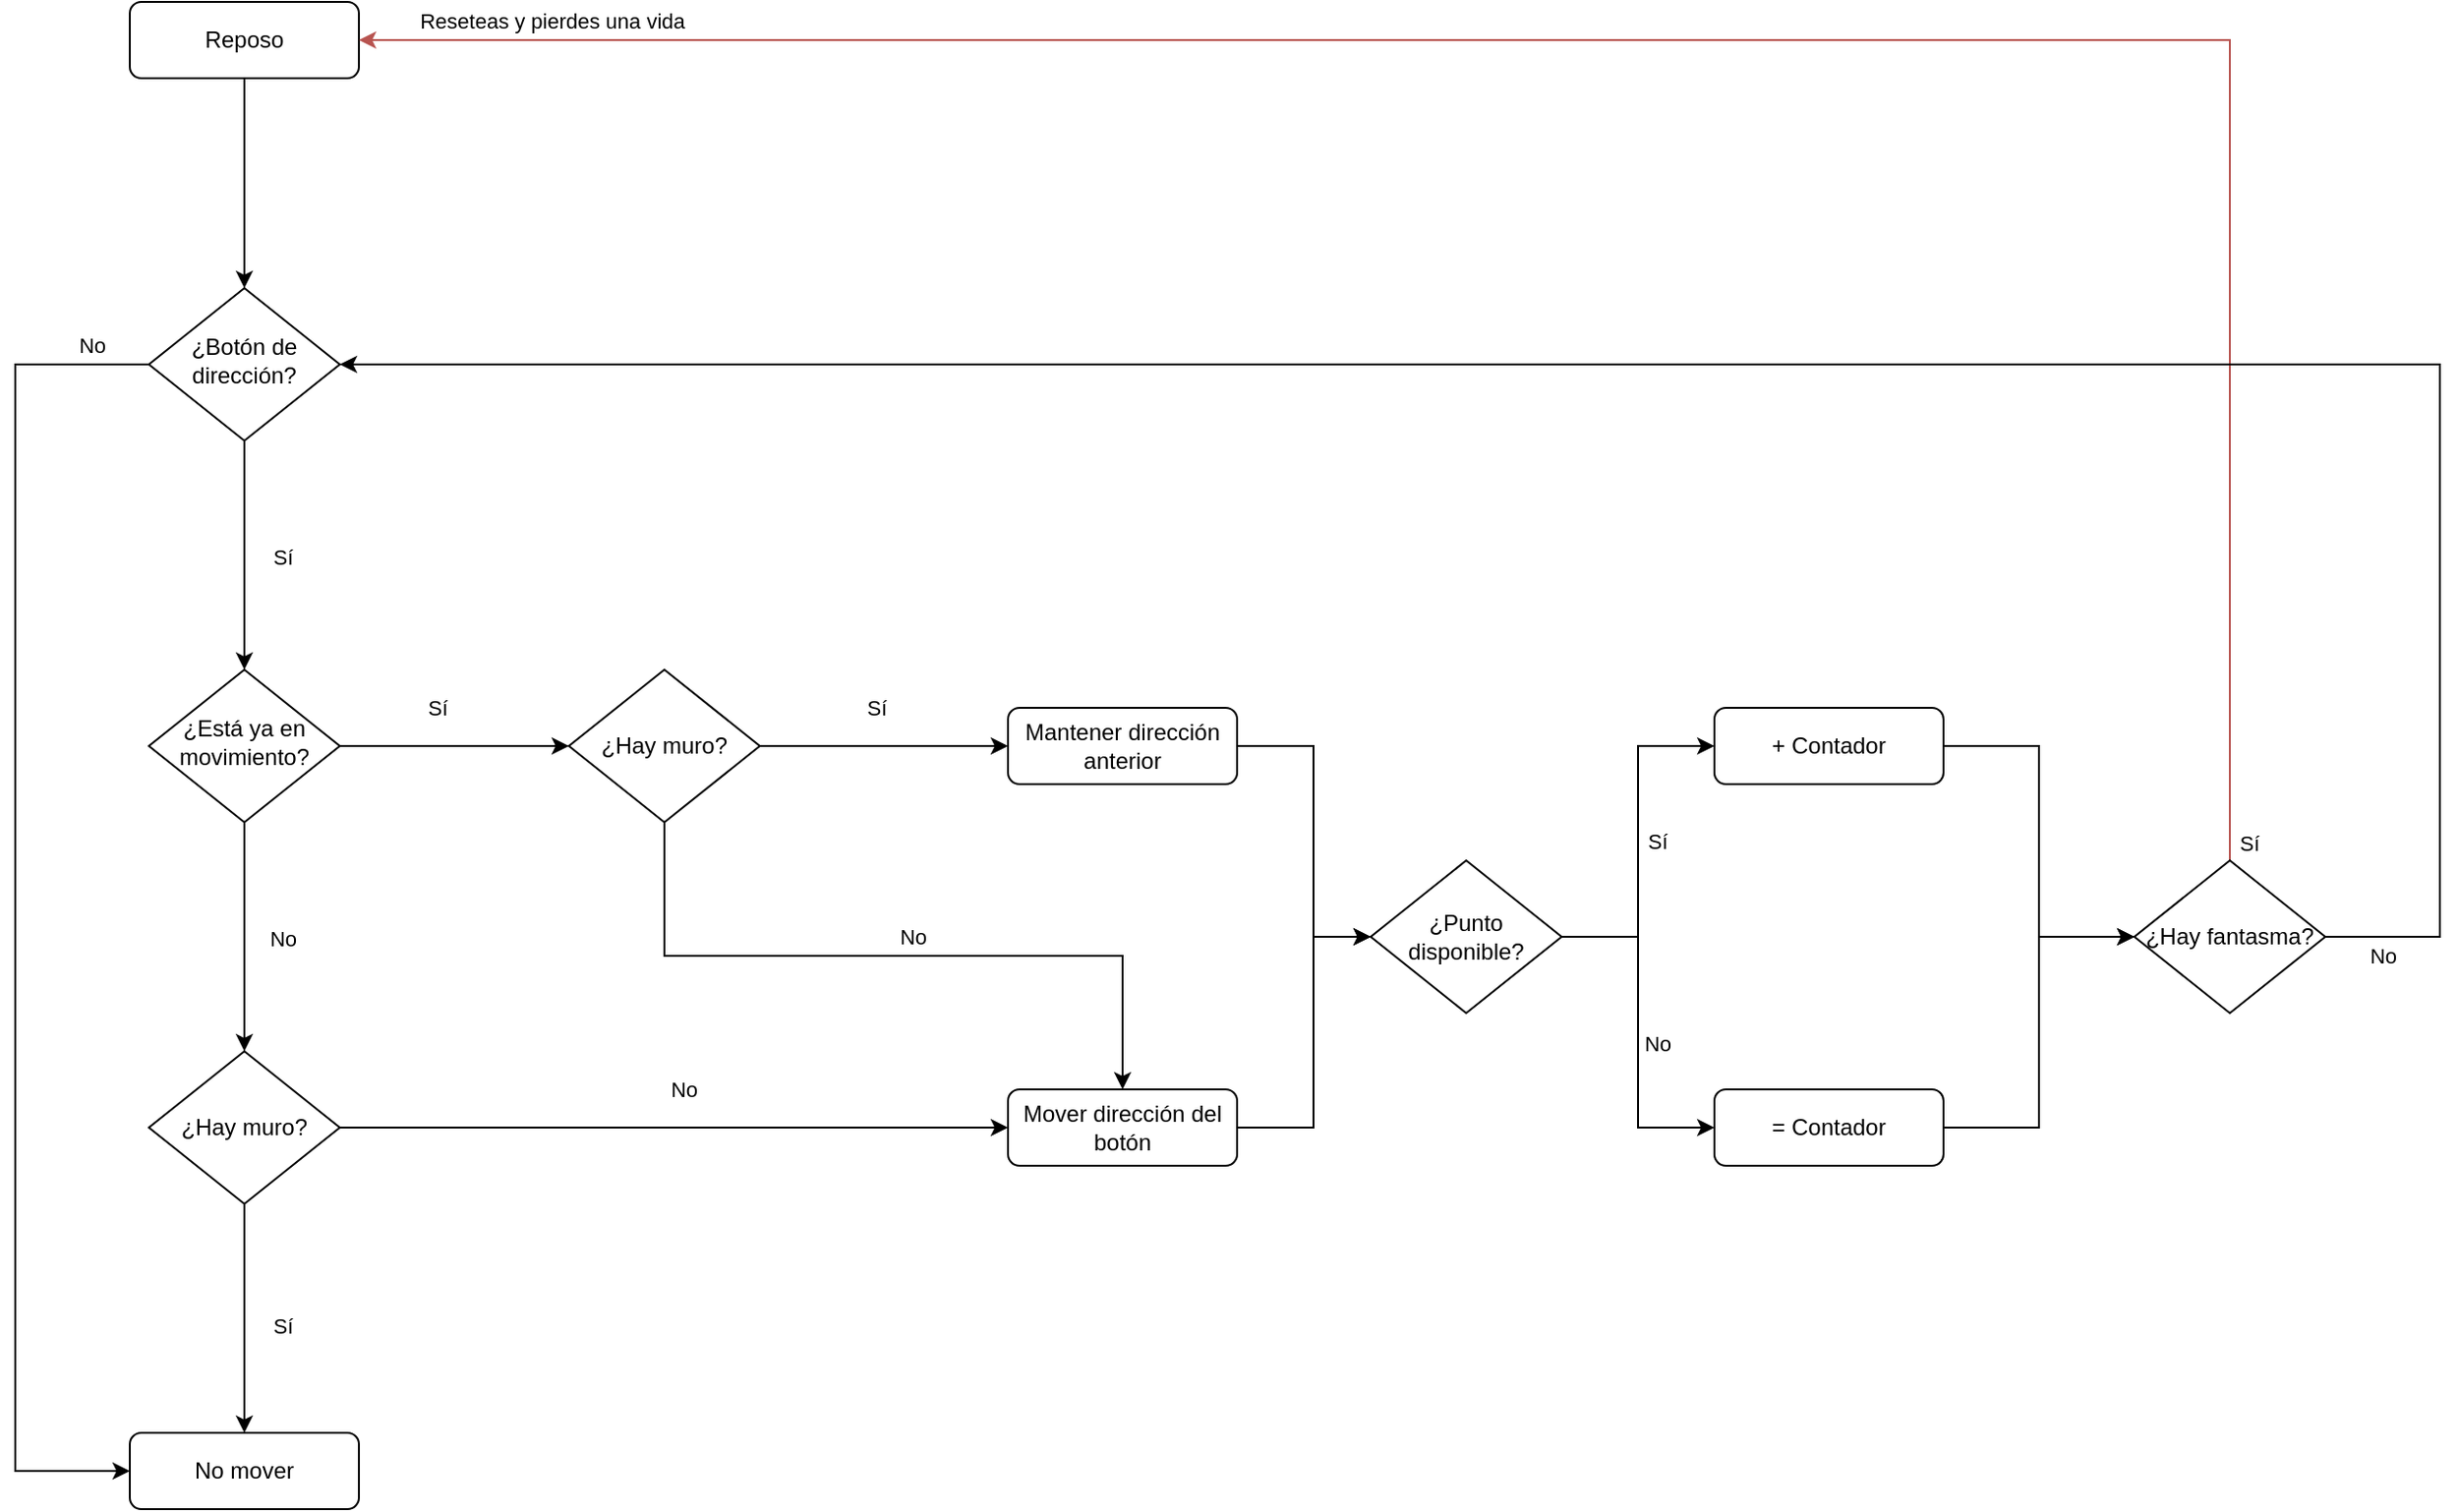 <mxfile version="24.8.4">
  <diagram id="C5RBs43oDa-KdzZeNtuy" name="Page-1">
    <mxGraphModel dx="1615" dy="875" grid="1" gridSize="10" guides="1" tooltips="1" connect="1" arrows="1" fold="1" page="1" pageScale="1" pageWidth="1654" pageHeight="1169" math="0" shadow="0">
      <root>
        <mxCell id="WIyWlLk6GJQsqaUBKTNV-0" />
        <mxCell id="WIyWlLk6GJQsqaUBKTNV-1" parent="WIyWlLk6GJQsqaUBKTNV-0" />
        <mxCell id="iAaCRggJzsT1VxWrFZey-20" style="edgeStyle=orthogonalEdgeStyle;rounded=0;orthogonalLoop=1;jettySize=auto;html=1;entryX=0.5;entryY=0;entryDx=0;entryDy=0;" edge="1" parent="WIyWlLk6GJQsqaUBKTNV-1" source="iAaCRggJzsT1VxWrFZey-1" target="iAaCRggJzsT1VxWrFZey-2">
          <mxGeometry relative="1" as="geometry" />
        </mxCell>
        <mxCell id="iAaCRggJzsT1VxWrFZey-1" value="Reposo" style="rounded=1;whiteSpace=wrap;html=1;fontSize=12;glass=0;strokeWidth=1;shadow=0;" vertex="1" parent="WIyWlLk6GJQsqaUBKTNV-1">
          <mxGeometry x="140" y="50" width="120" height="40" as="geometry" />
        </mxCell>
        <mxCell id="iAaCRggJzsT1VxWrFZey-21" style="edgeStyle=orthogonalEdgeStyle;rounded=0;orthogonalLoop=1;jettySize=auto;html=1;" edge="1" parent="WIyWlLk6GJQsqaUBKTNV-1" source="iAaCRggJzsT1VxWrFZey-2" target="iAaCRggJzsT1VxWrFZey-3">
          <mxGeometry relative="1" as="geometry" />
        </mxCell>
        <mxCell id="iAaCRggJzsT1VxWrFZey-31" value="Sí" style="edgeLabel;html=1;align=center;verticalAlign=middle;resizable=0;points=[];" vertex="1" connectable="0" parent="iAaCRggJzsT1VxWrFZey-21">
          <mxGeometry x="-0.045" y="-2" relative="1" as="geometry">
            <mxPoint x="22" y="3" as="offset" />
          </mxGeometry>
        </mxCell>
        <mxCell id="iAaCRggJzsT1VxWrFZey-29" style="edgeStyle=orthogonalEdgeStyle;rounded=0;orthogonalLoop=1;jettySize=auto;html=1;exitX=0;exitY=0.5;exitDx=0;exitDy=0;entryX=0;entryY=0.5;entryDx=0;entryDy=0;" edge="1" parent="WIyWlLk6GJQsqaUBKTNV-1" source="iAaCRggJzsT1VxWrFZey-2" target="iAaCRggJzsT1VxWrFZey-5">
          <mxGeometry relative="1" as="geometry">
            <Array as="points">
              <mxPoint x="80" y="240" />
              <mxPoint x="80" y="820" />
            </Array>
          </mxGeometry>
        </mxCell>
        <mxCell id="iAaCRggJzsT1VxWrFZey-30" value="No" style="edgeLabel;html=1;align=center;verticalAlign=middle;resizable=0;points=[];" vertex="1" connectable="0" parent="iAaCRggJzsT1VxWrFZey-29">
          <mxGeometry x="-0.356" y="-4" relative="1" as="geometry">
            <mxPoint x="44" y="-169" as="offset" />
          </mxGeometry>
        </mxCell>
        <mxCell id="iAaCRggJzsT1VxWrFZey-2" value="¿Botón de dirección?" style="rhombus;whiteSpace=wrap;html=1;shadow=0;fontFamily=Helvetica;fontSize=12;align=center;strokeWidth=1;spacing=6;spacingTop=-4;" vertex="1" parent="WIyWlLk6GJQsqaUBKTNV-1">
          <mxGeometry x="150" y="200" width="100" height="80" as="geometry" />
        </mxCell>
        <mxCell id="iAaCRggJzsT1VxWrFZey-24" style="edgeStyle=orthogonalEdgeStyle;rounded=0;orthogonalLoop=1;jettySize=auto;html=1;entryX=0.5;entryY=0;entryDx=0;entryDy=0;" edge="1" parent="WIyWlLk6GJQsqaUBKTNV-1" source="iAaCRggJzsT1VxWrFZey-3" target="iAaCRggJzsT1VxWrFZey-4">
          <mxGeometry relative="1" as="geometry" />
        </mxCell>
        <mxCell id="iAaCRggJzsT1VxWrFZey-32" value="No" style="edgeLabel;html=1;align=center;verticalAlign=middle;resizable=0;points=[];" vertex="1" connectable="0" parent="iAaCRggJzsT1VxWrFZey-24">
          <mxGeometry x="-0.045" y="1" relative="1" as="geometry">
            <mxPoint x="19" y="3" as="offset" />
          </mxGeometry>
        </mxCell>
        <mxCell id="iAaCRggJzsT1VxWrFZey-26" style="edgeStyle=orthogonalEdgeStyle;rounded=0;orthogonalLoop=1;jettySize=auto;html=1;entryX=0;entryY=0.5;entryDx=0;entryDy=0;" edge="1" parent="WIyWlLk6GJQsqaUBKTNV-1" source="iAaCRggJzsT1VxWrFZey-3" target="iAaCRggJzsT1VxWrFZey-7">
          <mxGeometry relative="1" as="geometry" />
        </mxCell>
        <mxCell id="iAaCRggJzsT1VxWrFZey-34" value="Sí" style="edgeLabel;html=1;align=center;verticalAlign=middle;resizable=0;points=[];" vertex="1" connectable="0" parent="iAaCRggJzsT1VxWrFZey-26">
          <mxGeometry x="-0.278" y="-5" relative="1" as="geometry">
            <mxPoint x="7" y="-25" as="offset" />
          </mxGeometry>
        </mxCell>
        <mxCell id="iAaCRggJzsT1VxWrFZey-3" value="¿Está ya en movimiento?" style="rhombus;whiteSpace=wrap;html=1;shadow=0;fontFamily=Helvetica;fontSize=12;align=center;strokeWidth=1;spacing=6;spacingTop=-4;" vertex="1" parent="WIyWlLk6GJQsqaUBKTNV-1">
          <mxGeometry x="150" y="400" width="100" height="80" as="geometry" />
        </mxCell>
        <mxCell id="iAaCRggJzsT1VxWrFZey-25" style="edgeStyle=orthogonalEdgeStyle;rounded=0;orthogonalLoop=1;jettySize=auto;html=1;entryX=0.5;entryY=0;entryDx=0;entryDy=0;" edge="1" parent="WIyWlLk6GJQsqaUBKTNV-1" source="iAaCRggJzsT1VxWrFZey-4" target="iAaCRggJzsT1VxWrFZey-5">
          <mxGeometry relative="1" as="geometry" />
        </mxCell>
        <mxCell id="iAaCRggJzsT1VxWrFZey-33" value="Sí" style="edgeLabel;html=1;align=center;verticalAlign=middle;resizable=0;points=[];" vertex="1" connectable="0" parent="iAaCRggJzsT1VxWrFZey-25">
          <mxGeometry x="0.058" y="4" relative="1" as="geometry">
            <mxPoint x="16" as="offset" />
          </mxGeometry>
        </mxCell>
        <mxCell id="iAaCRggJzsT1VxWrFZey-28" style="edgeStyle=orthogonalEdgeStyle;rounded=0;orthogonalLoop=1;jettySize=auto;html=1;entryX=0;entryY=0.5;entryDx=0;entryDy=0;" edge="1" parent="WIyWlLk6GJQsqaUBKTNV-1" source="iAaCRggJzsT1VxWrFZey-4" target="iAaCRggJzsT1VxWrFZey-6">
          <mxGeometry relative="1" as="geometry" />
        </mxCell>
        <mxCell id="iAaCRggJzsT1VxWrFZey-35" value="No" style="edgeLabel;html=1;align=center;verticalAlign=middle;resizable=0;points=[];" vertex="1" connectable="0" parent="iAaCRggJzsT1VxWrFZey-28">
          <mxGeometry x="-0.331" y="-3" relative="1" as="geometry">
            <mxPoint x="63" y="-23" as="offset" />
          </mxGeometry>
        </mxCell>
        <mxCell id="iAaCRggJzsT1VxWrFZey-4" value="¿Hay muro?" style="rhombus;whiteSpace=wrap;html=1;" vertex="1" parent="WIyWlLk6GJQsqaUBKTNV-1">
          <mxGeometry x="150" y="600" width="100" height="80" as="geometry" />
        </mxCell>
        <mxCell id="iAaCRggJzsT1VxWrFZey-5" value="No mover" style="rounded=1;whiteSpace=wrap;html=1;fontSize=12;glass=0;strokeWidth=1;shadow=0;" vertex="1" parent="WIyWlLk6GJQsqaUBKTNV-1">
          <mxGeometry x="140" y="800" width="120" height="40" as="geometry" />
        </mxCell>
        <mxCell id="iAaCRggJzsT1VxWrFZey-14" style="edgeStyle=orthogonalEdgeStyle;rounded=0;orthogonalLoop=1;jettySize=auto;html=1;entryX=0;entryY=0.5;entryDx=0;entryDy=0;" edge="1" parent="WIyWlLk6GJQsqaUBKTNV-1" source="iAaCRggJzsT1VxWrFZey-6" target="iAaCRggJzsT1VxWrFZey-9">
          <mxGeometry relative="1" as="geometry">
            <Array as="points">
              <mxPoint x="760" y="640" />
              <mxPoint x="760" y="540" />
            </Array>
          </mxGeometry>
        </mxCell>
        <mxCell id="iAaCRggJzsT1VxWrFZey-6" value="Mover dirección del botón" style="rounded=1;whiteSpace=wrap;html=1;fontSize=12;glass=0;strokeWidth=1;shadow=0;" vertex="1" parent="WIyWlLk6GJQsqaUBKTNV-1">
          <mxGeometry x="600" y="620" width="120" height="40" as="geometry" />
        </mxCell>
        <mxCell id="iAaCRggJzsT1VxWrFZey-27" style="edgeStyle=orthogonalEdgeStyle;rounded=0;orthogonalLoop=1;jettySize=auto;html=1;exitX=1;exitY=0.5;exitDx=0;exitDy=0;entryX=0;entryY=0.5;entryDx=0;entryDy=0;" edge="1" parent="WIyWlLk6GJQsqaUBKTNV-1" source="iAaCRggJzsT1VxWrFZey-7" target="iAaCRggJzsT1VxWrFZey-8">
          <mxGeometry relative="1" as="geometry" />
        </mxCell>
        <mxCell id="iAaCRggJzsT1VxWrFZey-36" value="Sí" style="edgeLabel;html=1;align=center;verticalAlign=middle;resizable=0;points=[];" vertex="1" connectable="0" parent="iAaCRggJzsT1VxWrFZey-27">
          <mxGeometry x="-0.239" y="-2" relative="1" as="geometry">
            <mxPoint x="11" y="-22" as="offset" />
          </mxGeometry>
        </mxCell>
        <mxCell id="iAaCRggJzsT1VxWrFZey-37" style="edgeStyle=orthogonalEdgeStyle;rounded=0;orthogonalLoop=1;jettySize=auto;html=1;exitX=0.5;exitY=1;exitDx=0;exitDy=0;entryX=0.5;entryY=0;entryDx=0;entryDy=0;" edge="1" parent="WIyWlLk6GJQsqaUBKTNV-1" source="iAaCRggJzsT1VxWrFZey-7" target="iAaCRggJzsT1VxWrFZey-6">
          <mxGeometry relative="1" as="geometry" />
        </mxCell>
        <mxCell id="iAaCRggJzsT1VxWrFZey-38" value="No" style="edgeLabel;html=1;align=center;verticalAlign=middle;resizable=0;points=[];" vertex="1" connectable="0" parent="iAaCRggJzsT1VxWrFZey-37">
          <mxGeometry x="0.273" y="-1" relative="1" as="geometry">
            <mxPoint x="-42" y="-11" as="offset" />
          </mxGeometry>
        </mxCell>
        <mxCell id="iAaCRggJzsT1VxWrFZey-7" value="¿Hay muro?" style="rhombus;whiteSpace=wrap;html=1;" vertex="1" parent="WIyWlLk6GJQsqaUBKTNV-1">
          <mxGeometry x="370" y="400" width="100" height="80" as="geometry" />
        </mxCell>
        <mxCell id="iAaCRggJzsT1VxWrFZey-13" style="edgeStyle=orthogonalEdgeStyle;rounded=0;orthogonalLoop=1;jettySize=auto;html=1;exitX=1;exitY=0.5;exitDx=0;exitDy=0;entryX=0;entryY=0.5;entryDx=0;entryDy=0;" edge="1" parent="WIyWlLk6GJQsqaUBKTNV-1" source="iAaCRggJzsT1VxWrFZey-8" target="iAaCRggJzsT1VxWrFZey-9">
          <mxGeometry relative="1" as="geometry">
            <Array as="points">
              <mxPoint x="760" y="440" />
              <mxPoint x="760" y="540" />
            </Array>
          </mxGeometry>
        </mxCell>
        <mxCell id="iAaCRggJzsT1VxWrFZey-8" value="Mantener dirección anterior" style="rounded=1;whiteSpace=wrap;html=1;fontSize=12;glass=0;strokeWidth=1;shadow=0;" vertex="1" parent="WIyWlLk6GJQsqaUBKTNV-1">
          <mxGeometry x="600" y="420" width="120" height="40" as="geometry" />
        </mxCell>
        <mxCell id="iAaCRggJzsT1VxWrFZey-15" style="edgeStyle=orthogonalEdgeStyle;rounded=0;orthogonalLoop=1;jettySize=auto;html=1;entryX=0;entryY=0.5;entryDx=0;entryDy=0;" edge="1" parent="WIyWlLk6GJQsqaUBKTNV-1" source="iAaCRggJzsT1VxWrFZey-9" target="iAaCRggJzsT1VxWrFZey-10">
          <mxGeometry relative="1" as="geometry">
            <Array as="points">
              <mxPoint x="930" y="540" />
              <mxPoint x="930" y="440" />
            </Array>
          </mxGeometry>
        </mxCell>
        <mxCell id="iAaCRggJzsT1VxWrFZey-39" value="Sí" style="edgeLabel;html=1;align=center;verticalAlign=middle;resizable=0;points=[];" vertex="1" connectable="0" parent="iAaCRggJzsT1VxWrFZey-15">
          <mxGeometry x="-0.028" relative="1" as="geometry">
            <mxPoint x="10" y="-3" as="offset" />
          </mxGeometry>
        </mxCell>
        <mxCell id="iAaCRggJzsT1VxWrFZey-16" style="edgeStyle=orthogonalEdgeStyle;rounded=0;orthogonalLoop=1;jettySize=auto;html=1;entryX=0;entryY=0.5;entryDx=0;entryDy=0;" edge="1" parent="WIyWlLk6GJQsqaUBKTNV-1" source="iAaCRggJzsT1VxWrFZey-9" target="iAaCRggJzsT1VxWrFZey-11">
          <mxGeometry relative="1" as="geometry" />
        </mxCell>
        <mxCell id="iAaCRggJzsT1VxWrFZey-40" value="No" style="edgeLabel;html=1;align=center;verticalAlign=middle;resizable=0;points=[];" vertex="1" connectable="0" parent="iAaCRggJzsT1VxWrFZey-16">
          <mxGeometry x="0.065" y="2" relative="1" as="geometry">
            <mxPoint x="8" as="offset" />
          </mxGeometry>
        </mxCell>
        <mxCell id="iAaCRggJzsT1VxWrFZey-9" value="¿Punto disponible?" style="rhombus;whiteSpace=wrap;html=1;" vertex="1" parent="WIyWlLk6GJQsqaUBKTNV-1">
          <mxGeometry x="790" y="500" width="100" height="80" as="geometry" />
        </mxCell>
        <mxCell id="iAaCRggJzsT1VxWrFZey-17" style="edgeStyle=orthogonalEdgeStyle;rounded=0;orthogonalLoop=1;jettySize=auto;html=1;entryX=0;entryY=0.5;entryDx=0;entryDy=0;" edge="1" parent="WIyWlLk6GJQsqaUBKTNV-1" source="iAaCRggJzsT1VxWrFZey-10" target="iAaCRggJzsT1VxWrFZey-12">
          <mxGeometry relative="1" as="geometry" />
        </mxCell>
        <mxCell id="iAaCRggJzsT1VxWrFZey-10" value="+ Contador" style="rounded=1;whiteSpace=wrap;html=1;fontSize=12;glass=0;strokeWidth=1;shadow=0;" vertex="1" parent="WIyWlLk6GJQsqaUBKTNV-1">
          <mxGeometry x="970" y="420" width="120" height="40" as="geometry" />
        </mxCell>
        <mxCell id="iAaCRggJzsT1VxWrFZey-18" style="edgeStyle=orthogonalEdgeStyle;rounded=0;orthogonalLoop=1;jettySize=auto;html=1;entryX=0;entryY=0.5;entryDx=0;entryDy=0;" edge="1" parent="WIyWlLk6GJQsqaUBKTNV-1" source="iAaCRggJzsT1VxWrFZey-11" target="iAaCRggJzsT1VxWrFZey-12">
          <mxGeometry relative="1" as="geometry">
            <mxPoint x="1160" y="650.0" as="targetPoint" />
          </mxGeometry>
        </mxCell>
        <mxCell id="iAaCRggJzsT1VxWrFZey-11" value="= Contador" style="rounded=1;whiteSpace=wrap;html=1;fontSize=12;glass=0;strokeWidth=1;shadow=0;direction=east;" vertex="1" parent="WIyWlLk6GJQsqaUBKTNV-1">
          <mxGeometry x="970" y="620" width="120" height="40" as="geometry" />
        </mxCell>
        <mxCell id="iAaCRggJzsT1VxWrFZey-19" style="edgeStyle=orthogonalEdgeStyle;rounded=0;orthogonalLoop=1;jettySize=auto;html=1;entryX=1;entryY=0.5;entryDx=0;entryDy=0;exitX=0.5;exitY=0;exitDx=0;exitDy=0;fillColor=#f8cecc;strokeColor=#b85450;" edge="1" parent="WIyWlLk6GJQsqaUBKTNV-1" source="iAaCRggJzsT1VxWrFZey-12" target="iAaCRggJzsT1VxWrFZey-1">
          <mxGeometry relative="1" as="geometry">
            <Array as="points">
              <mxPoint x="1240" y="70" />
            </Array>
          </mxGeometry>
        </mxCell>
        <mxCell id="iAaCRggJzsT1VxWrFZey-41" value="Sí" style="edgeLabel;html=1;align=center;verticalAlign=middle;resizable=0;points=[];" vertex="1" connectable="0" parent="iAaCRggJzsT1VxWrFZey-19">
          <mxGeometry x="-0.857" y="-4" relative="1" as="geometry">
            <mxPoint x="6" y="92" as="offset" />
          </mxGeometry>
        </mxCell>
        <mxCell id="iAaCRggJzsT1VxWrFZey-42" value="Reseteas y pierdes una vida" style="edgeLabel;html=1;align=center;verticalAlign=middle;resizable=0;points=[];" vertex="1" connectable="0" parent="iAaCRggJzsT1VxWrFZey-19">
          <mxGeometry x="0.822" y="3" relative="1" as="geometry">
            <mxPoint x="-25" y="-13" as="offset" />
          </mxGeometry>
        </mxCell>
        <mxCell id="iAaCRggJzsT1VxWrFZey-43" style="edgeStyle=orthogonalEdgeStyle;rounded=0;orthogonalLoop=1;jettySize=auto;html=1;entryX=1;entryY=0.5;entryDx=0;entryDy=0;" edge="1" parent="WIyWlLk6GJQsqaUBKTNV-1" source="iAaCRggJzsT1VxWrFZey-12" target="iAaCRggJzsT1VxWrFZey-2">
          <mxGeometry relative="1" as="geometry">
            <Array as="points">
              <mxPoint x="1350" y="540" />
              <mxPoint x="1350" y="240" />
            </Array>
          </mxGeometry>
        </mxCell>
        <mxCell id="iAaCRggJzsT1VxWrFZey-44" value="No" style="edgeLabel;html=1;align=center;verticalAlign=middle;resizable=0;points=[];" vertex="1" connectable="0" parent="iAaCRggJzsT1VxWrFZey-43">
          <mxGeometry x="-0.931" relative="1" as="geometry">
            <mxPoint x="-21" y="10" as="offset" />
          </mxGeometry>
        </mxCell>
        <mxCell id="iAaCRggJzsT1VxWrFZey-12" value="¿Hay fantasma?" style="rhombus;whiteSpace=wrap;html=1;" vertex="1" parent="WIyWlLk6GJQsqaUBKTNV-1">
          <mxGeometry x="1190" y="500" width="100" height="80" as="geometry" />
        </mxCell>
      </root>
    </mxGraphModel>
  </diagram>
</mxfile>
